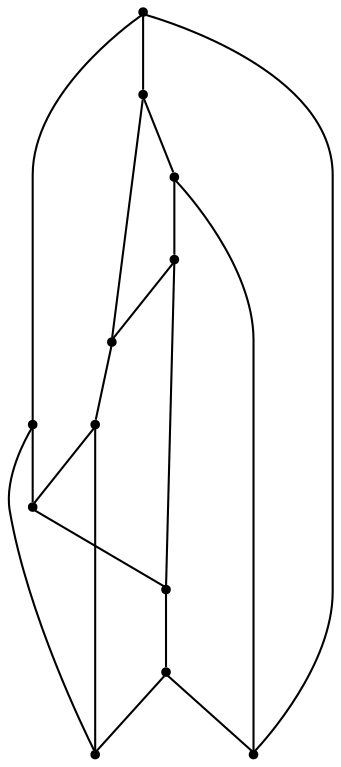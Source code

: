 graph {
  node [shape=point,comment="{\"directed\":false,\"doi\":\"10.1007/978-3-319-50106-2_31\",\"figure\":\"4\"}"]

  v0 [pos="1430.7153617809367,431.9635450419918"]
  v1 [pos="1330.6994287669418,431.9635450419918"]
  v2 [pos="1230.6834957529466,431.9635450419918"]
  v3 [pos="1130.6675627389513,431.9635450419918"]
  v4 [pos="1030.651693313374,431.9635450419918"]
  v5 [pos="930.6357602993788,431.9635450419918"]
  v6 [pos="830.6198272853837,431.9635450419918"]
  v7 [pos="730.6038942713885,431.9635450419918"]
  v8 [pos="630.5879612573934,431.9635450419918"]
  v9 [pos="530.5720282433982,431.9635450419918"]
  v10 [pos="430.5560952294031,431.9635450419918"]
  v11 [pos="330.5401622154079,431.9635450419918"]

  v0 -- v3 [id="-1",pos="1430.7153617809367,431.9635450419918 1430.7153617809367,508.2580919622015 1430.7153617809367,508.2580919622015 1430.7153617809367,508.2580919622015 1130.6675627389513,431.9635450419918 1130.6675627389513,431.9635450419918 1130.6675627389513,431.9635450419918"]
  v1 -- v8 [id="-2",pos="1330.6994287669418,431.9635450419918 1330.6994287669418,609.9813831612416 1330.6994287669418,609.9813831612416 1330.6994287669418,609.9813831612416 630.5879612573934,431.9635450419918 630.5879612573934,431.9635450419918 630.5879612573934,431.9635450419918"]
  v11 -- v0 [id="-3",pos="330.5401622154079,431.9635450419918 297.2015178774096,431.9635450419918 297.2015178774096,431.9635450419918 297.2015178774096,431.9635450419918 297.2015178774096,631.9929595473583 297.2015178774096,631.9929595473583 297.2015178774096,631.9929595473583 1464.0541332957707,631.9929595473583 1464.0541332957707,631.9929595473583 1464.0541332957707,631.9929595473583 1464.0541332957707,431.9635450419918 1464.0541332957707,431.9635450419918 1464.0541332957707,431.9635450419918 1430.7153617809367,431.9635450419918 1430.7153617809367,431.9635450419918 1430.7153617809367,431.9635450419918"]
  v7 -- v6 [id="-4",pos="730.6038942713885,431.9635450419918 830.6198272853837,431.9635450419918 830.6198272853837,431.9635450419918 830.6198272853837,431.9635450419918"]
  v5 -- v4 [id="-5",pos="930.6357602993788,431.9635450419918 1030.651693313374,431.9635450419918 1030.651693313374,431.9635450419918 1030.651693313374,431.9635450419918"]
  v4 -- v3 [id="-6",pos="1030.651693313374,431.9635450419918 1130.6675627389513,431.9635450419918 1130.6675627389513,431.9635450419918 1130.6675627389513,431.9635450419918"]
  v3 -- v2 [id="-7",pos="1130.6675627389513,431.9635450419918 1230.6834957529466,431.9635450419918 1230.6834957529466,431.9635450419918 1230.6834957529466,431.9635450419918"]
  v2 -- v1 [id="-8",pos="1230.6834957529466,431.9635450419918 1330.6994287669418,431.9635450419918 1330.6994287669418,431.9635450419918 1330.6994287669418,431.9635450419918"]
  v1 -- v0 [id="-9",pos="1330.6994287669418,431.9635450419918 1430.7153617809367,431.9635450419918 1430.7153617809367,431.9635450419918 1430.7153617809367,431.9635450419918"]
  v6 -- v5 [id="-10",pos="830.6198272853837,431.9635450419918 930.6357602993788,431.9635450419918 930.6357602993788,431.9635450419918 930.6357602993788,431.9635450419918"]
  v11 -- v4 [id="-11",pos="330.5401622154079,431.9635450419918 1030.6516297249564,609.9813831612416 1030.6516297249564,609.9813831612416 1030.6516297249564,609.9813831612416 1030.651693313374,431.9635450419918 1030.651693313374,431.9635450419918 1030.651693313374,431.9635450419918"]
  v10 -- v7 [id="-12",pos="430.5560952294031,431.9635450419918 730.6038306829709,508.2580919622015 730.6038306829709,508.2580919622015 730.6038306829709,508.2580919622015 730.6038942713885,431.9635450419918 730.6038942713885,431.9635450419918 730.6038942713885,431.9635450419918"]
  v11 -- v10 [id="-13",pos="330.5401622154079,431.9635450419918 430.5560952294031,431.9635450419918 430.5560952294031,431.9635450419918 430.5560952294031,431.9635450419918"]
  v6 -- v2 [id="-14",pos="830.6198272853837,431.9635450419918 1230.6834957529466,533.6868521379415 1230.6834957529466,533.6868521379415 1230.6834957529466,533.6868521379415 1230.6834957529466,431.9635450419918 1230.6834957529466,431.9635450419918 1230.6834957529466,431.9635450419918"]
  v5 -- v9 [id="-15",pos="930.6357602993788,431.9635450419918 930.6356967109612,533.6868521379415 930.6356967109612,533.6868521379415 930.6356967109612,533.6868521379415 530.5720282433982,431.9635450419918 530.5720282433982,431.9635450419918 530.5720282433982,431.9635450419918"]
  v9 -- v8 [id="-16",pos="530.5720282433982,431.9635450419918 630.5879612573934,431.9635450419918 630.5879612573934,431.9635450419918 630.5879612573934,431.9635450419918"]
  v10 -- v9 [id="-17",pos="430.5560952294031,431.9635450419918 530.5720282433982,431.9635450419918 530.5720282433982,431.9635450419918 530.5720282433982,431.9635450419918"]
  v8 -- v7 [id="-18",pos="630.5879612573934,431.9635450419918 730.6038942713885,431.9635450419918 730.6038942713885,431.9635450419918 730.6038942713885,431.9635450419918"]
}